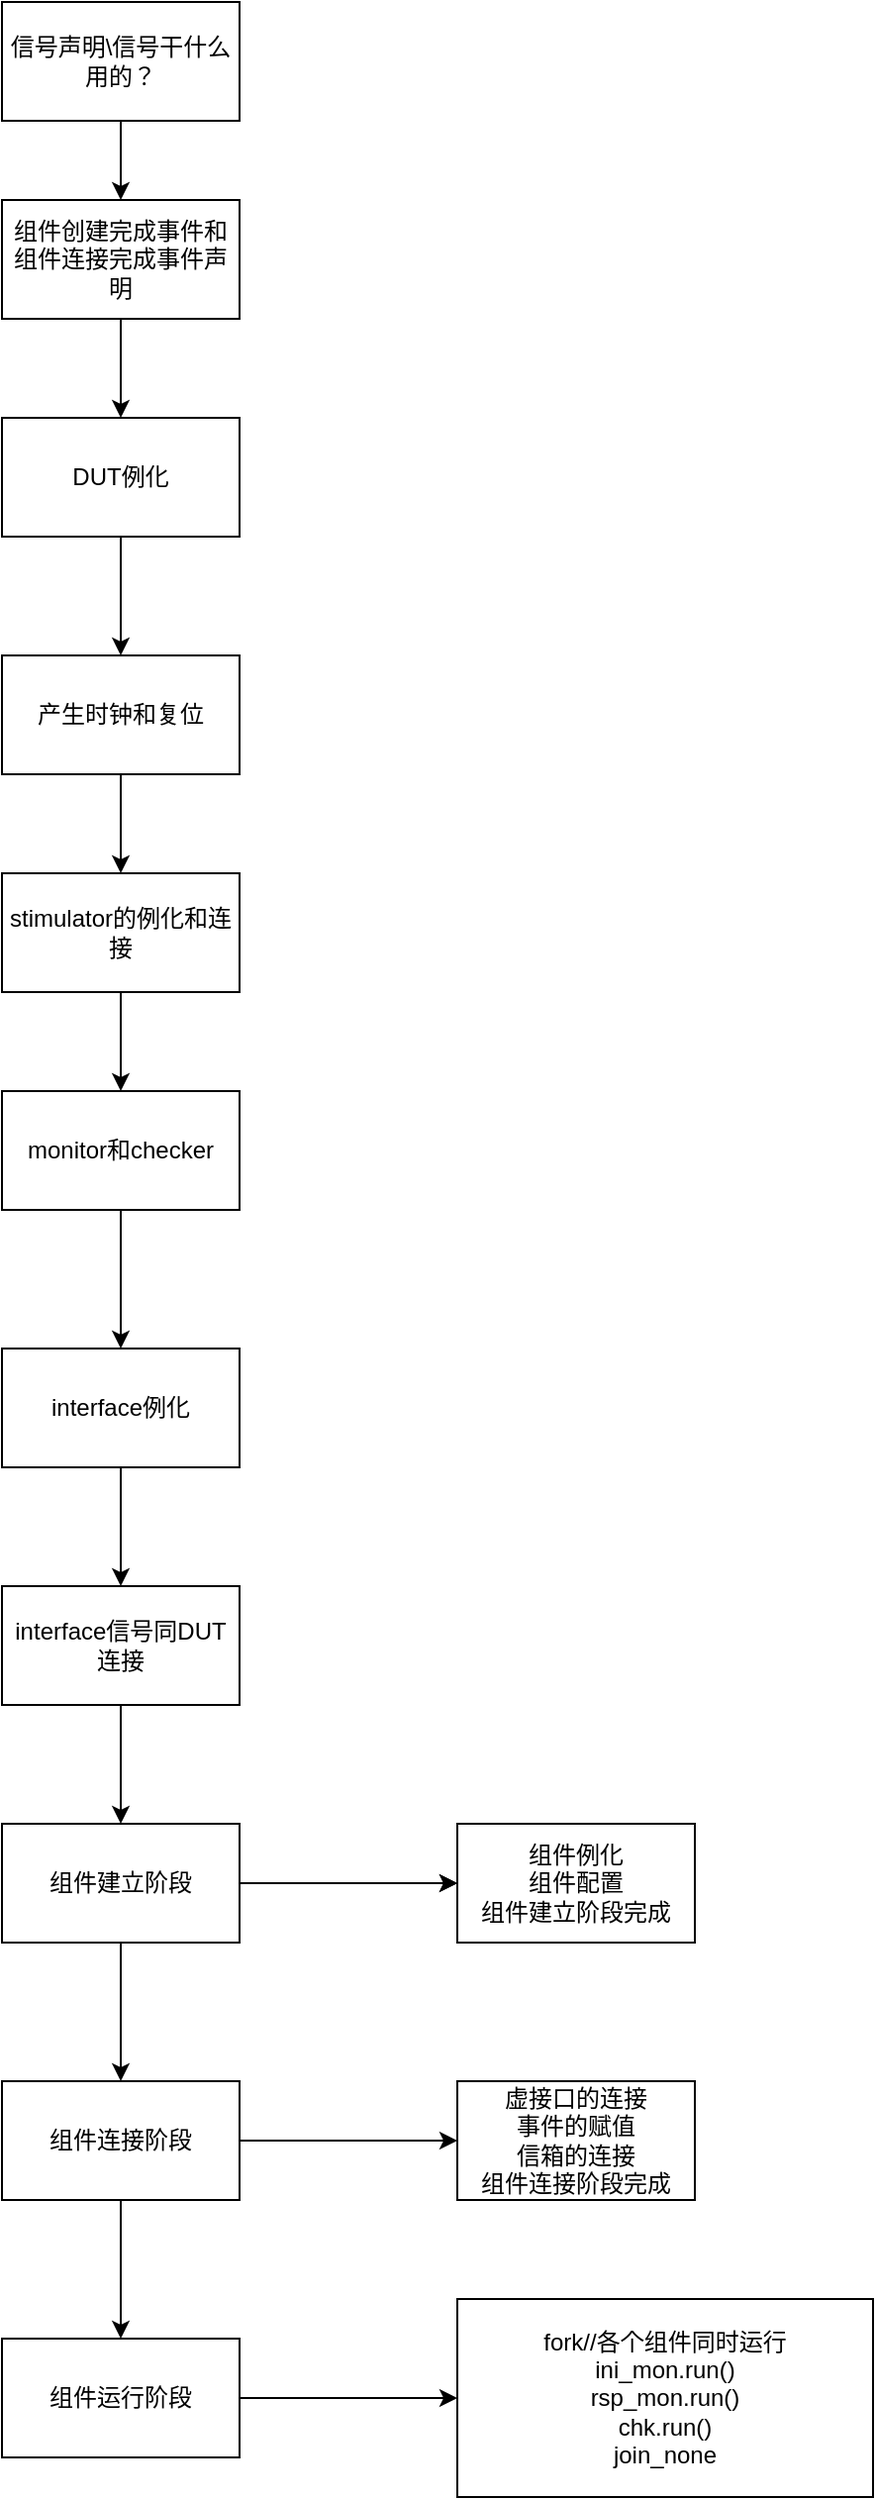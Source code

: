<mxfile version="14.1.1" type="github">
  <diagram id="hwChwFzIp5A2poVKVg7N" name="第 1 页">
    <mxGraphModel dx="1038" dy="580" grid="1" gridSize="10" guides="1" tooltips="1" connect="1" arrows="1" fold="1" page="1" pageScale="1" pageWidth="827" pageHeight="1169" math="0" shadow="0">
      <root>
        <mxCell id="0" />
        <mxCell id="1" parent="0" />
        <mxCell id="y9NuJ4snFxg0pB3j6IVG-4" value="" style="edgeStyle=orthogonalEdgeStyle;rounded=0;orthogonalLoop=1;jettySize=auto;html=1;" edge="1" parent="1" source="y9NuJ4snFxg0pB3j6IVG-2" target="y9NuJ4snFxg0pB3j6IVG-3">
          <mxGeometry relative="1" as="geometry" />
        </mxCell>
        <mxCell id="y9NuJ4snFxg0pB3j6IVG-2" value="信号声明\\信号干什么用的？" style="rounded=0;whiteSpace=wrap;html=1;" vertex="1" parent="1">
          <mxGeometry x="280" y="130" width="120" height="60" as="geometry" />
        </mxCell>
        <mxCell id="y9NuJ4snFxg0pB3j6IVG-6" value="" style="edgeStyle=orthogonalEdgeStyle;rounded=0;orthogonalLoop=1;jettySize=auto;html=1;" edge="1" parent="1" source="y9NuJ4snFxg0pB3j6IVG-3" target="y9NuJ4snFxg0pB3j6IVG-5">
          <mxGeometry relative="1" as="geometry" />
        </mxCell>
        <mxCell id="y9NuJ4snFxg0pB3j6IVG-3" value="组件创建完成事件和组件连接完成事件声明" style="whiteSpace=wrap;html=1;rounded=0;" vertex="1" parent="1">
          <mxGeometry x="280" y="230" width="120" height="60" as="geometry" />
        </mxCell>
        <mxCell id="y9NuJ4snFxg0pB3j6IVG-8" value="" style="edgeStyle=orthogonalEdgeStyle;rounded=0;orthogonalLoop=1;jettySize=auto;html=1;" edge="1" parent="1" source="y9NuJ4snFxg0pB3j6IVG-5" target="y9NuJ4snFxg0pB3j6IVG-7">
          <mxGeometry relative="1" as="geometry" />
        </mxCell>
        <mxCell id="y9NuJ4snFxg0pB3j6IVG-5" value="DUT例化" style="whiteSpace=wrap;html=1;rounded=0;" vertex="1" parent="1">
          <mxGeometry x="280" y="340" width="120" height="60" as="geometry" />
        </mxCell>
        <mxCell id="y9NuJ4snFxg0pB3j6IVG-10" value="" style="edgeStyle=orthogonalEdgeStyle;rounded=0;orthogonalLoop=1;jettySize=auto;html=1;" edge="1" parent="1" source="y9NuJ4snFxg0pB3j6IVG-7" target="y9NuJ4snFxg0pB3j6IVG-9">
          <mxGeometry relative="1" as="geometry" />
        </mxCell>
        <mxCell id="y9NuJ4snFxg0pB3j6IVG-7" value="产生时钟和复位" style="whiteSpace=wrap;html=1;rounded=0;" vertex="1" parent="1">
          <mxGeometry x="280" y="460" width="120" height="60" as="geometry" />
        </mxCell>
        <mxCell id="y9NuJ4snFxg0pB3j6IVG-12" value="" style="edgeStyle=orthogonalEdgeStyle;rounded=0;orthogonalLoop=1;jettySize=auto;html=1;" edge="1" parent="1" source="y9NuJ4snFxg0pB3j6IVG-9" target="y9NuJ4snFxg0pB3j6IVG-11">
          <mxGeometry relative="1" as="geometry" />
        </mxCell>
        <mxCell id="y9NuJ4snFxg0pB3j6IVG-9" value="stimulator的例化和连接" style="whiteSpace=wrap;html=1;rounded=0;" vertex="1" parent="1">
          <mxGeometry x="280" y="570" width="120" height="60" as="geometry" />
        </mxCell>
        <mxCell id="y9NuJ4snFxg0pB3j6IVG-14" value="" style="edgeStyle=orthogonalEdgeStyle;rounded=0;orthogonalLoop=1;jettySize=auto;html=1;" edge="1" parent="1" source="y9NuJ4snFxg0pB3j6IVG-11" target="y9NuJ4snFxg0pB3j6IVG-13">
          <mxGeometry relative="1" as="geometry" />
        </mxCell>
        <mxCell id="y9NuJ4snFxg0pB3j6IVG-11" value="monitor和checker" style="whiteSpace=wrap;html=1;rounded=0;" vertex="1" parent="1">
          <mxGeometry x="280" y="680" width="120" height="60" as="geometry" />
        </mxCell>
        <mxCell id="y9NuJ4snFxg0pB3j6IVG-16" value="" style="edgeStyle=orthogonalEdgeStyle;rounded=0;orthogonalLoop=1;jettySize=auto;html=1;" edge="1" parent="1" source="y9NuJ4snFxg0pB3j6IVG-13" target="y9NuJ4snFxg0pB3j6IVG-15">
          <mxGeometry relative="1" as="geometry" />
        </mxCell>
        <mxCell id="y9NuJ4snFxg0pB3j6IVG-13" value="interface例化" style="whiteSpace=wrap;html=1;rounded=0;" vertex="1" parent="1">
          <mxGeometry x="280" y="810" width="120" height="60" as="geometry" />
        </mxCell>
        <mxCell id="y9NuJ4snFxg0pB3j6IVG-18" value="" style="edgeStyle=orthogonalEdgeStyle;rounded=0;orthogonalLoop=1;jettySize=auto;html=1;" edge="1" parent="1" source="y9NuJ4snFxg0pB3j6IVG-15" target="y9NuJ4snFxg0pB3j6IVG-17">
          <mxGeometry relative="1" as="geometry" />
        </mxCell>
        <mxCell id="y9NuJ4snFxg0pB3j6IVG-15" value="interface信号同DUT连接" style="whiteSpace=wrap;html=1;rounded=0;" vertex="1" parent="1">
          <mxGeometry x="280" y="930" width="120" height="60" as="geometry" />
        </mxCell>
        <mxCell id="y9NuJ4snFxg0pB3j6IVG-20" value="" style="edgeStyle=orthogonalEdgeStyle;rounded=0;orthogonalLoop=1;jettySize=auto;html=1;" edge="1" parent="1" source="y9NuJ4snFxg0pB3j6IVG-17" target="y9NuJ4snFxg0pB3j6IVG-19">
          <mxGeometry relative="1" as="geometry" />
        </mxCell>
        <mxCell id="y9NuJ4snFxg0pB3j6IVG-22" value="" style="edgeStyle=orthogonalEdgeStyle;rounded=0;orthogonalLoop=1;jettySize=auto;html=1;" edge="1" parent="1" source="y9NuJ4snFxg0pB3j6IVG-17" target="y9NuJ4snFxg0pB3j6IVG-21">
          <mxGeometry relative="1" as="geometry" />
        </mxCell>
        <mxCell id="y9NuJ4snFxg0pB3j6IVG-23" value="" style="edgeStyle=orthogonalEdgeStyle;rounded=0;orthogonalLoop=1;jettySize=auto;html=1;" edge="1" parent="1" source="y9NuJ4snFxg0pB3j6IVG-17" target="y9NuJ4snFxg0pB3j6IVG-21">
          <mxGeometry relative="1" as="geometry" />
        </mxCell>
        <mxCell id="y9NuJ4snFxg0pB3j6IVG-17" value="组件建立阶段" style="whiteSpace=wrap;html=1;rounded=0;" vertex="1" parent="1">
          <mxGeometry x="280" y="1050" width="120" height="60" as="geometry" />
        </mxCell>
        <mxCell id="y9NuJ4snFxg0pB3j6IVG-25" value="" style="edgeStyle=orthogonalEdgeStyle;rounded=0;orthogonalLoop=1;jettySize=auto;html=1;" edge="1" parent="1" source="y9NuJ4snFxg0pB3j6IVG-19" target="y9NuJ4snFxg0pB3j6IVG-24">
          <mxGeometry relative="1" as="geometry" />
        </mxCell>
        <mxCell id="y9NuJ4snFxg0pB3j6IVG-27" value="" style="edgeStyle=orthogonalEdgeStyle;rounded=0;orthogonalLoop=1;jettySize=auto;html=1;" edge="1" parent="1" source="y9NuJ4snFxg0pB3j6IVG-19" target="y9NuJ4snFxg0pB3j6IVG-26">
          <mxGeometry relative="1" as="geometry" />
        </mxCell>
        <mxCell id="y9NuJ4snFxg0pB3j6IVG-19" value="组件连接阶段" style="whiteSpace=wrap;html=1;rounded=0;" vertex="1" parent="1">
          <mxGeometry x="280" y="1180" width="120" height="60" as="geometry" />
        </mxCell>
        <mxCell id="y9NuJ4snFxg0pB3j6IVG-21" value="组件例化&lt;br&gt;组件配置&lt;br&gt;组件建立阶段完成" style="whiteSpace=wrap;html=1;rounded=0;" vertex="1" parent="1">
          <mxGeometry x="510" y="1050" width="120" height="60" as="geometry" />
        </mxCell>
        <mxCell id="y9NuJ4snFxg0pB3j6IVG-24" value="虚接口的连接&lt;br&gt;事件的赋值&lt;br&gt;信箱的连接&lt;br&gt;组件连接阶段完成" style="whiteSpace=wrap;html=1;rounded=0;" vertex="1" parent="1">
          <mxGeometry x="510" y="1180" width="120" height="60" as="geometry" />
        </mxCell>
        <mxCell id="y9NuJ4snFxg0pB3j6IVG-29" value="" style="edgeStyle=orthogonalEdgeStyle;rounded=0;orthogonalLoop=1;jettySize=auto;html=1;" edge="1" parent="1" source="y9NuJ4snFxg0pB3j6IVG-26" target="y9NuJ4snFxg0pB3j6IVG-28">
          <mxGeometry relative="1" as="geometry" />
        </mxCell>
        <mxCell id="y9NuJ4snFxg0pB3j6IVG-26" value="组件运行阶段" style="whiteSpace=wrap;html=1;rounded=0;" vertex="1" parent="1">
          <mxGeometry x="280" y="1310" width="120" height="60" as="geometry" />
        </mxCell>
        <mxCell id="y9NuJ4snFxg0pB3j6IVG-28" value="fork//各个组件同时运行&lt;br&gt;ini_mon.run()&lt;br&gt;rsp_mon.run()&lt;br&gt;chk.run()&lt;br&gt;join_none" style="whiteSpace=wrap;html=1;rounded=0;" vertex="1" parent="1">
          <mxGeometry x="510" y="1290" width="210" height="100" as="geometry" />
        </mxCell>
      </root>
    </mxGraphModel>
  </diagram>
</mxfile>
